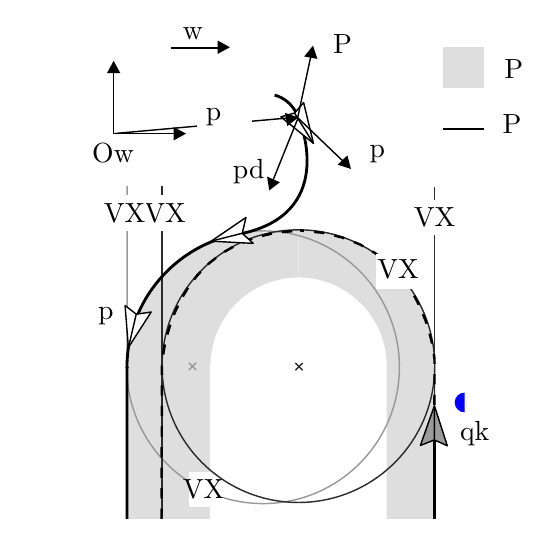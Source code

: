 
\definecolor{cDEDEDE}{RGB}{222,222,222}
\definecolor{c989898}{RGB}{152,152,152}
\definecolor{cFFFFFF}{RGB}{255,255,255}
\definecolor{c2B2B2B}{RGB}{43,43,43}
\definecolor{c9B9B9B}{RGB}{155,155,155}
\definecolor{c0000FF}{RGB}{0,0,255}


\def \globalscale {.870000}
\begin{tikzpicture}[y=0.80pt, x=0.80pt, yscale=-\globalscale, xscale=\globalscale, inner sep=0pt, outer sep=0pt]
  \path[fill=cDEDEDE,line join=round,even odd rule,line width=0.160pt] (42.877,176.596) -- (17.981,176.596) .. controls (17.981,137.655) and (49.55,106.087) .. (88.491,106.087) -- (88.491,130.734) .. controls (63.287,130.892) and (42.901,151.36) .. (42.877,176.596) -- cycle;



  \path[fill=cDEDEDE,line join=round,even odd rule,line width=0.160pt] (17.396,255.785) -- (42.879,255.785) -- (42.88,176.084) -- (17.396,176.084) -- (17.396,255.785) -- cycle;



  \path[fill=cDEDEDE,line join=round,even odd rule,line width=0.160pt] (61.364,176.353) -- (36.468,176.353) .. controls (36.468,137.412) and (68.037,105.844) .. (106.978,105.844) -- (106.978,130.491) .. controls (81.774,130.649) and (61.387,151.117) .. (61.364,176.353) -- cycle;



  \path[fill=cDEDEDE,line join=round,even odd rule,line width=0.160pt] (106.993,130.473) -- (106.993,105.578) .. controls (145.934,105.578) and (177.503,137.146) .. (177.503,176.087) -- (152.855,176.087) .. controls (152.698,150.883) and (132.229,130.497) .. (106.993,130.473) -- cycle;



  \path[fill=cDEDEDE,line join=round,even odd rule,line width=0.160pt] (35.87,255.797) -- (61.353,255.797) -- (61.353,176.094) -- (35.87,176.094) -- (35.87,255.797) -- cycle;



  \path[fill=cDEDEDE,line join=round,even odd rule,line width=0.160pt] (152.785,255.781) -- (178.269,255.781) -- (178.287,175.945) -- (152.803,175.945) -- (152.785,255.781) -- cycle;



  \path[draw=c989898,line join=round,line width=0.512pt] (88.691,177.115) ellipse (1.99cm and 1.99cm);



  \path[cm={{1.0,0.0,0.0,1.0,(191.0,218.0)}}] (0.0,0.0) node[above right] () {qk};



    \path[fill=cFFFFFF,line join=round,line width=0.160pt,rounded corners=0.0cm] (50.014,231.248) rectangle (68.431,249.666);



    \path[cm={{1.0,0.0,0.0,1.0,(47.0,245.0)}}] (0.0,0.0) node[above right] () {VX};



  \path[draw=c2B2B2B,line join=round,line width=0.512pt] (107.035,176.542) ellipse (1.99cm and 1.99cm);



  \path[draw=c2B2B2B,line join=round,line width=0.512pt] (36.107,83.272) -- (36.107,255.557);



  \path[draw=c2B2B2B,line join=round,line width=0.512pt] (177.641,83.293) -- (177.641,255.579);



  \path[draw=c2B2B2B,line join=round,line width=0.512pt] (109.204,178.638) -- (105.474,174.908);



  \path[draw=c2B2B2B,line join=round,line width=0.512pt] (105.475,178.637) -- (109.205,174.908);



  \path[fill=black,line join=round,line width=0.256pt] (177.02,218.043) -- (177.024,212.709) -- (178.304,212.71) -- (178.3,218.044) -- (177.02,218.043) -- cycle(177.028,207.376) -- (177.032,202.043) -- (178.312,202.044) -- (178.308,207.377) -- (177.028,207.376) -- cycle(177.037,196.709) -- (177.041,191.376) -- (178.321,191.377) -- (178.317,196.71) -- (177.037,196.709) -- cycle(177.045,186.043) -- (177.049,180.709) -- (178.329,180.71) -- (178.325,186.044) -- (177.045,186.043) -- cycle(177.053,175.376) -- (177.054,173.539) -- (177.065,173.414) -- (177.101,173.293) -- (177.161,173.183) -- (177.242,173.086) -- (177.338,173.006) -- (177.449,172.946) -- (177.569,172.91) -- (177.694,172.899) -- (177.0,172.869) -- (176.774,170.834) -- (176.67,170.148) -- (177.939,169.984) -- (178.043,170.67) -- (178.275,172.754) -- (177.694,174.179) -- (178.334,173.54) -- (178.333,175.377) -- (177.053,175.376) -- cycle(175.747,164.924) -- (175.468,163.521) -- (174.511,159.771) -- (175.76,159.49) -- (176.716,163.24) -- (177.009,164.706) -- (175.747,164.924) -- cycle(172.96,154.707) -- (172.453,153.127) -- (171.101,149.757) -- (172.306,149.325) -- (173.658,152.696) -- (174.191,154.356) -- (172.96,154.707) -- cycle(168.943,144.937) -- (167.05,141.141) -- (166.503,140.262) -- (167.622,139.64) -- (168.169,140.519) -- (170.112,144.416) -- (168.943,144.937) -- cycle(163.688,135.732) -- (163.242,135.014) -- (160.52,131.526) -- (161.571,130.796) -- (164.293,134.284) -- (164.807,135.111) -- (163.688,135.732) -- cycle(157.094,127.545) -- (153.335,123.762) -- (154.298,122.918) -- (158.057,126.702) -- (157.094,127.545) -- cycle(149.22,120.503) -- (146.377,118.307) -- (144.94,117.488) -- (145.652,116.424) -- (147.088,117.243) -- (150.069,119.545) -- (149.22,120.503) -- cycle(140.307,114.845) -- (138.653,113.902) -- (135.547,112.677) -- (136.102,111.524) -- (139.208,112.749) -- (141.019,113.782) -- (140.307,114.845) -- cycle(130.586,110.72) -- (129.731,110.383) -- (125.527,109.375) -- (125.912,108.155) -- (130.116,109.163) -- (131.14,109.567) -- (130.586,110.72) -- cycle(120.341,108.132) -- (119.517,107.934) -- (115.141,107.484) -- (115.356,106.223) -- (119.732,106.673) -- (120.726,106.911) -- (120.341,108.132) -- cycle(109.836,106.939) -- (107.922,106.742) -- (107.974,105.463) -- (110.051,105.677) -- (109.836,106.939) -- cycle(177.012,228.709) -- (177.016,223.376) -- (178.296,223.377) -- (178.292,228.71) -- (177.012,228.709) -- cycle;



  \path[fill=black,line join=round,line width=0.256pt] (35.347,245.192) -- (35.362,239.859) -- (36.642,239.862) -- (36.627,245.195) -- (35.347,245.192) -- cycle(35.377,234.525) -- (35.392,229.192) -- (36.672,229.196) -- (36.657,234.529) -- (35.377,234.525) -- cycle(35.408,223.859) -- (35.423,218.525) -- (36.703,218.529) -- (36.688,223.862) -- (35.408,223.859) -- cycle(35.438,213.192) -- (35.454,207.859) -- (36.734,207.862) -- (36.718,213.196) -- (35.438,213.192) -- cycle(35.469,202.525) -- (35.484,197.192) -- (36.764,197.196) -- (36.749,202.529) -- (35.469,202.525) -- cycle(35.499,191.859) -- (35.515,186.525) -- (36.795,186.529) -- (36.779,191.862) -- (35.499,191.859) -- cycle(35.53,181.192) -- (35.543,176.587) -- (35.554,176.462) -- (35.59,176.342) -- (35.65,176.232) -- (35.731,176.136) -- (35.827,176.055) -- (35.938,175.996) -- (36.058,175.96) -- (36.183,175.949) -- (36.224,175.222) -- (36.224,176.502) -- (36.183,177.229) -- (36.823,176.591) -- (36.81,181.196) -- (35.53,181.192) -- cycle(36.179,170.495) -- (36.225,170.134) -- (37.009,165.687) -- (37.125,165.187) -- (38.379,165.44) -- (38.263,165.94) -- (37.491,170.325) -- (37.452,170.63) -- (36.179,170.495) -- cycle(38.365,159.963) -- (39.888,154.851) -- (41.126,155.176) -- (39.604,160.287) -- (38.365,159.963) -- cycle(41.764,149.814) -- (42.366,148.219) -- (43.945,144.898) -- (45.124,145.396) -- (43.545,148.717) -- (42.977,150.22) -- (41.764,149.814) -- cycle(46.415,140.113) -- (49.157,135.538) -- (50.287,136.14) -- (47.545,140.714) -- (46.415,140.113) -- cycle(52.379,131.209) -- (54.259,128.736) -- (55.867,127.089) -- (56.839,127.923) -- (55.23,129.569) -- (53.441,131.924) -- (52.379,131.209) -- cycle(59.594,123.275) -- (60.127,122.729) -- (63.802,119.873) -- (64.657,120.826) -- (60.982,123.682) -- (60.566,124.108) -- (59.594,123.275) -- cycle(68.184,116.694) -- (72.823,114.063) -- (73.535,115.127) -- (68.896,117.757) -- (68.184,116.694) -- cycle(77.709,111.733) -- (82.685,109.816) -- (83.234,110.972) -- (78.257,112.889) -- (77.709,111.733) -- cycle(87.884,108.307) -- (93.086,107.127) -- (93.458,108.352) -- (88.257,109.531) -- (87.884,108.307) -- cycle(98.434,106.306) -- (103.747,105.842) -- (103.944,107.107) -- (98.631,107.571) -- (98.434,106.306) -- cycle(35.316,255.858) -- (35.331,250.525) -- (36.611,250.529) -- (36.596,255.862) -- (35.316,255.858) -- cycle;



    \path[fill=cFFFFFF,line join=round,line width=0.160pt,rounded corners=0.0cm] (169.236,90.148) rectangle (187.654,108.565);



    \path[cm={{1.0,0.0,0.0,1.0,(167.0,104.0)}}] (0.0,0.0) node[above right] () {VX};



  \path[fill=cFFFFFF,line join=round,line width=0.160pt,rounded corners=0.0cm] (147.371,118.184) rectangle (165.788,136.601);



  \path[cm={{1.0,0.0,0.0,1.0,(148.0,131.0)}}] (0.0,0.0) node[above right] () {VX};



  \path[cm={{1.0,0.0,0.0,1.0,(3.0,155.0)}}] (0.0,0.0) node[above right] () {p};



  \path[draw=c989898,line join=round,line width=0.512pt] (53.903,178.501) -- (50.174,174.771);



  \path[draw=c989898,line join=round,line width=0.512pt] (50.176,178.498) -- (53.906,174.769);



  \path[draw=c989898,line join=round,line width=0.512pt] (18.139,83.073) -- (18.137,255.359);



  \path[draw=black,line join=round,line width=1.024pt] (18.022,177.289) .. controls (18.022,142.257) and (43.57,113.192) .. (77.052,107.709);



  \path[draw=black,line join=round,line width=1.024pt] (18.069,176.945) -- (18.13,177.607);



  \path[draw=black,line join=round,line width=1.024pt] (94.671,35.812) .. controls (105.267,38.671) and (107.774,49.55) .. (107.774,49.55) .. controls (107.774,49.55) and (127.85,98.455) .. (75.27,108.186);



  \path[draw=black,fill=cFFFFFF,line join=round,line width=0.512pt] (18.767,166.836) -- (30.591,148.449) -- (22.868,149.577) -- (17.035,145.044) -- (18.767,166.836) -- cycle;



  \path[draw=black,line join=round,line width=1.024pt] (18.06,255.889) -- (18.061,176.927);



    \path[fill=cFFFFFF,line join=round,line width=0.160pt,rounded corners=0.0cm] (30.375,87.723) rectangle (48.792,106.141);



    \path[cm={{1.0,0.0,0.0,1.0,(27.0,102.0)}}] (0.0,0.0) node[above right] () {VX};



  \path[draw=black,line join=round,line width=0.512pt] (19.025,165.883) -- (22.81,149.673);



  \path[draw=black,fill=cFFFFFF,line join=round,line width=0.512pt] (61.754,111.666) -- (83.586,112.8) -- (77.865,107.591) -- (79.811,99.342) -- (61.754,111.666) -- cycle;



  \path[draw=black,line join=round,line width=0.512pt] (62.236,111.533) -- (77.721,107.59);



  \path[draw=black,line join=round,line width=1.024pt] (177.662,255.783) -- (177.663,199.455);



  \path[draw=black,fill=c9B9B9B,line join=round,line width=0.512pt] (177.645,197.092) -- (170.372,217.707) -- (177.628,214.831) -- (184.348,217.9) -- (177.645,197.092) -- cycle;



  \path[draw=black,line join=round,line width=0.512pt] (177.613,198.079) -- (177.662,214.725);



  \path[draw=black,fill=cFFFFFF,line join=round,line width=0.512pt] (114.859,60.9) -- (109.73,39.678) -- (105.037,45.138) -- (97.922,47.123) -- (114.859,60.9) -- cycle;



  \path[draw=black,line join=round,line width=0.512pt] (106.675,47.473) -- (113.891,13.7);



  \path[draw=black,line join=round,line width=0.512pt] (106.782,47.66) -- (133.18,72.996);



  \path[cm={{1.0,0.0,0.0,1.0,(125.0,14.0)}}] (0.0,0.0) node[above right] () {P};



  \path[cm={{1.0,0.0,0.0,1.0,(144.0,71.0)}}] (0.0,0.0) node[above right] () {p};



  \path[cm={{1.0,0.0,0.0,1.0,(73.0,82.0)}}] (0.0,0.0) node[above right] () {pd};



  \path[draw=black,line join=round,line width=0.512pt] (11.105,22.511) -- (11.105,56.147);



  \path[draw=black,line join=round,line width=0.512pt] (44.511,55.875) -- (10.875,55.875);



  \path[cm={{1.0,0.0,0.0,1.0,(0.0,71.0)}}] (0.0,0.0) node[above right] () {Ow};



  \path[draw=black,line join=round,line width=0.512pt] (12.166,55.715) -- (105.77,47.325);



    \path[fill=cFFFFFF,line join=round,line width=0.160pt,rounded corners=0.0cm] (54.396,35.383) rectangle (83.19,53.777);



    \path[cm={{1.0,0.0,0.0,1.0,(59.0,52.0)}}] (0.0,0.0) node[above right] () {p};



  \path[draw=black,line join=round,line width=0.512pt] (40.733,11.279) -- (66.11,11.279);



  \path[cm={{1.0,0.0,0.0,1.0,(47.0,7.0)}}] (0.0,0.0) node[above right] () {w};



  \path[draw=black,line join=round,line width=0.512pt] (105.02,45.139) -- (114.721,60.761);



  \path[fill=black,line join=round,line width=0.160pt] (42.279,52.358) -- (42.288,59.325) -- (48.666,55.834) -- (42.279,52.358) -- cycle;



  \path[fill=black,line join=round,line width=0.160pt] (7.636,24.433) -- (14.603,24.427) -- (11.115,18.048) -- (7.636,24.433) -- cycle;



  \path[fill=black,line join=round,line width=0.160pt] (132.472,67.144) -- (127.419,71.941) -- (134.339,74.171) -- (132.472,67.144) -- cycle;



  \path[fill=black,line join=round,line width=0.160pt] (110.057,15.776) -- (116.912,17.021) -- (114.626,10.12) -- (110.057,15.776) -- cycle;



  \path[fill=black,line join=round,line width=0.160pt] (91.889,85.309) -- (97.415,81.066) -- (90.766,78.125) -- (91.889,85.309) -- cycle;



  \path[fill=black,line join=round,line width=0.160pt] (65.096,7.48) -- (65.106,14.447) -- (71.483,10.955) -- (65.096,7.48) -- cycle;



  \path[fill=black,line join=round,line width=0.160pt] (100.091,45.028) -- (101.227,51.902) -- (106.956,47.425) -- (100.091,45.028) -- cycle;



  \path[draw=black,line join=round,line width=0.512pt] (92.986,82.176) -- (106.808,47.82);



    \path[fill=cFFFFFF,line join=round,line width=0.160pt,rounded corners=0.0cm] (9.63,87.835) rectangle (28.047,106.252);



    \path[cm={{1.0,0.0,0.0,1.0,(6.0,102.0)}}] (0.0,0.0) node[above right] () {VX};



  \path[fill=cDEDEDE,line join=round,even odd rule,line width=0.160pt,rounded corners=0.0cm] (182.23,10.817) rectangle (203.349,31.936);



  \path[cm={{1.0,0.0,0.0,1.0,(214.0,27.0)}}] (0.0,0.0) node[above right] () {P};



  \path[draw=black,line join=round,line width=1.024pt] (182.23,53.43) -- (203.35,53.43);



  \path[cm={{1.0,0.0,0.0,1.0,(213.0,56.0)}}] (0.0,0.0) node[above right] () {P};



\path[fill=c0000FF,line join=round,line width=0.160pt] (193.312,200.535) .. controls (190.479,200.535) and (188.182,198.238) .. (188.182,195.405) .. controls (188.182,192.572) and (190.479,190.276) .. (193.312,190.276);




\end{tikzpicture}


